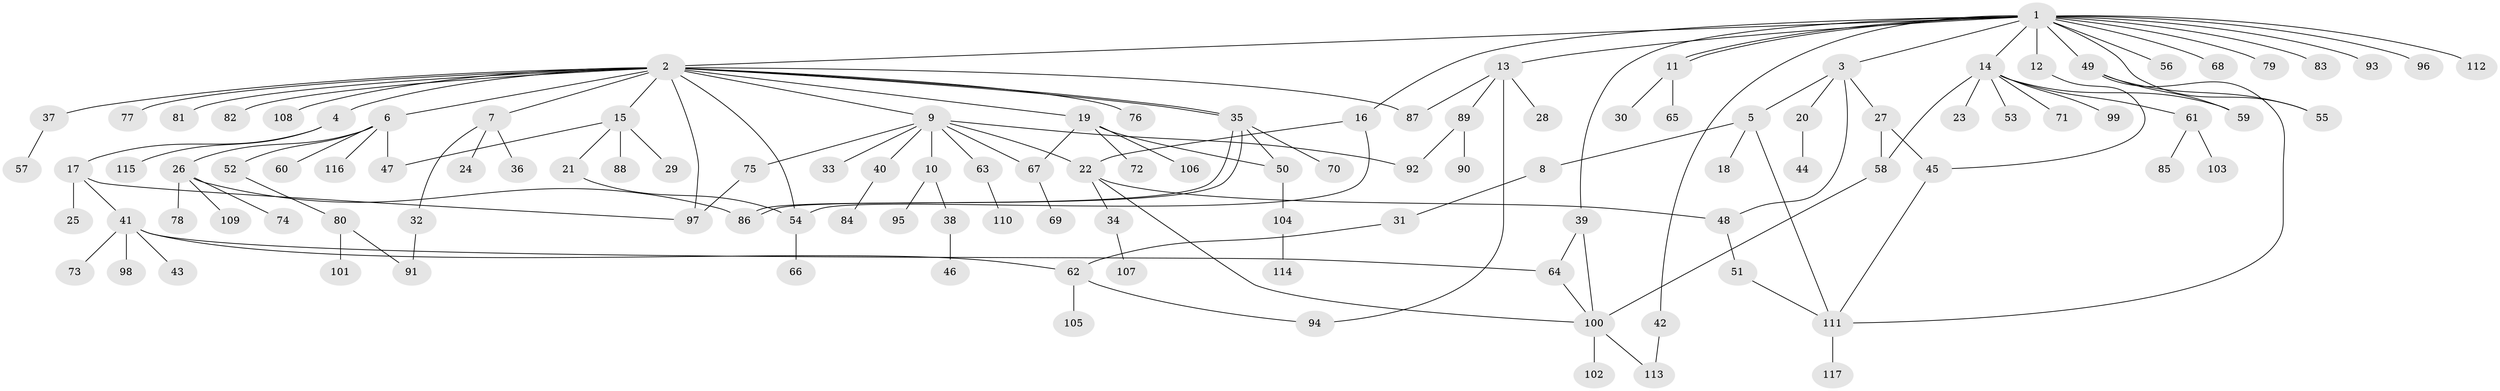 // coarse degree distribution, {17: 0.012048192771084338, 18: 0.012048192771084338, 5: 0.0963855421686747, 7: 0.024096385542168676, 3: 0.12048192771084337, 2: 0.1686746987951807, 9: 0.012048192771084338, 4: 0.04819277108433735, 1: 0.5060240963855421}
// Generated by graph-tools (version 1.1) at 2025/23/03/03/25 07:23:51]
// undirected, 117 vertices, 146 edges
graph export_dot {
graph [start="1"]
  node [color=gray90,style=filled];
  1;
  2;
  3;
  4;
  5;
  6;
  7;
  8;
  9;
  10;
  11;
  12;
  13;
  14;
  15;
  16;
  17;
  18;
  19;
  20;
  21;
  22;
  23;
  24;
  25;
  26;
  27;
  28;
  29;
  30;
  31;
  32;
  33;
  34;
  35;
  36;
  37;
  38;
  39;
  40;
  41;
  42;
  43;
  44;
  45;
  46;
  47;
  48;
  49;
  50;
  51;
  52;
  53;
  54;
  55;
  56;
  57;
  58;
  59;
  60;
  61;
  62;
  63;
  64;
  65;
  66;
  67;
  68;
  69;
  70;
  71;
  72;
  73;
  74;
  75;
  76;
  77;
  78;
  79;
  80;
  81;
  82;
  83;
  84;
  85;
  86;
  87;
  88;
  89;
  90;
  91;
  92;
  93;
  94;
  95;
  96;
  97;
  98;
  99;
  100;
  101;
  102;
  103;
  104;
  105;
  106;
  107;
  108;
  109;
  110;
  111;
  112;
  113;
  114;
  115;
  116;
  117;
  1 -- 2;
  1 -- 3;
  1 -- 11;
  1 -- 11;
  1 -- 12;
  1 -- 13;
  1 -- 14;
  1 -- 16;
  1 -- 39;
  1 -- 42;
  1 -- 49;
  1 -- 55;
  1 -- 56;
  1 -- 68;
  1 -- 79;
  1 -- 83;
  1 -- 93;
  1 -- 96;
  1 -- 112;
  2 -- 4;
  2 -- 6;
  2 -- 7;
  2 -- 9;
  2 -- 15;
  2 -- 19;
  2 -- 35;
  2 -- 35;
  2 -- 37;
  2 -- 54;
  2 -- 76;
  2 -- 77;
  2 -- 81;
  2 -- 82;
  2 -- 87;
  2 -- 97;
  2 -- 108;
  3 -- 5;
  3 -- 20;
  3 -- 27;
  3 -- 48;
  4 -- 17;
  4 -- 115;
  5 -- 8;
  5 -- 18;
  5 -- 111;
  6 -- 26;
  6 -- 47;
  6 -- 52;
  6 -- 60;
  6 -- 116;
  7 -- 24;
  7 -- 32;
  7 -- 36;
  8 -- 31;
  9 -- 10;
  9 -- 22;
  9 -- 33;
  9 -- 40;
  9 -- 63;
  9 -- 67;
  9 -- 75;
  9 -- 92;
  10 -- 38;
  10 -- 95;
  11 -- 30;
  11 -- 65;
  12 -- 45;
  13 -- 28;
  13 -- 87;
  13 -- 89;
  13 -- 94;
  14 -- 23;
  14 -- 53;
  14 -- 58;
  14 -- 59;
  14 -- 61;
  14 -- 71;
  14 -- 99;
  15 -- 21;
  15 -- 29;
  15 -- 47;
  15 -- 88;
  16 -- 22;
  16 -- 54;
  17 -- 25;
  17 -- 41;
  17 -- 97;
  19 -- 50;
  19 -- 67;
  19 -- 72;
  19 -- 106;
  20 -- 44;
  21 -- 54;
  22 -- 34;
  22 -- 48;
  22 -- 100;
  26 -- 74;
  26 -- 78;
  26 -- 86;
  26 -- 109;
  27 -- 45;
  27 -- 58;
  31 -- 62;
  32 -- 91;
  34 -- 107;
  35 -- 50;
  35 -- 70;
  35 -- 86;
  35 -- 86;
  37 -- 57;
  38 -- 46;
  39 -- 64;
  39 -- 100;
  40 -- 84;
  41 -- 43;
  41 -- 62;
  41 -- 64;
  41 -- 73;
  41 -- 98;
  42 -- 113;
  45 -- 111;
  48 -- 51;
  49 -- 55;
  49 -- 59;
  49 -- 111;
  50 -- 104;
  51 -- 111;
  52 -- 80;
  54 -- 66;
  58 -- 100;
  61 -- 85;
  61 -- 103;
  62 -- 94;
  62 -- 105;
  63 -- 110;
  64 -- 100;
  67 -- 69;
  75 -- 97;
  80 -- 91;
  80 -- 101;
  89 -- 90;
  89 -- 92;
  100 -- 102;
  100 -- 113;
  104 -- 114;
  111 -- 117;
}
